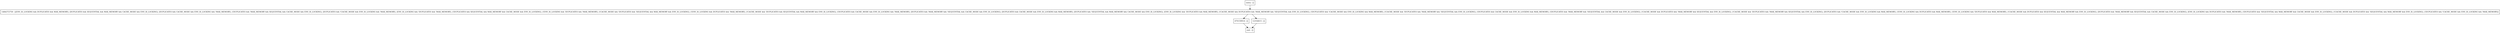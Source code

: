 digraph set {
node [shape=record];
entry [label="entry - []"];
exit [label="exit - []"];
470159914 [label="470159914 - []"];
12354615 [label="12354615 - []"];
1484372759 [label="1484372759 - [(ENV_IS_LOCKING && DUPLICATES && MAX_MEMORY), (DUPLICATES && SEQUENTIAL && MAX_MEMORY && CACHE_MODE && ENV_IS_LOCKING), (DUPLICATES && CACHE_MODE && ENV_IS_LOCKING && !MAX_MEMORY), (!DUPLICATES && !MAX_MEMORY && SEQUENTIAL && CACHE_MODE && ENV_IS_LOCKING), (DUPLICATES && !CACHE_MODE && ENV_IS_LOCKING && !MAX_MEMORY), (ENV_IS_LOCKING && !DUPLICATES && !MAX_MEMORY), (!DUPLICATES && SEQUENTIAL && MAX_MEMORY && CACHE_MODE && ENV_IS_LOCKING), (!ENV_IS_LOCKING && !DUPLICATES && !MAX_MEMORY), (!CACHE_MODE && !DUPLICATES && !SEQUENTIAL && MAX_MEMORY && ENV_IS_LOCKING), (!ENV_IS_LOCKING && DUPLICATES && !MAX_MEMORY), (!CACHE_MODE && !DUPLICATES && SEQUENTIAL && MAX_MEMORY && ENV_IS_LOCKING), (!DUPLICATES && CACHE_MODE && ENV_IS_LOCKING && !MAX_MEMORY), (DUPLICATES && !MAX_MEMORY && !SEQUENTIAL && CACHE_MODE && ENV_IS_LOCKING), (DUPLICATES && CACHE_MODE && ENV_IS_LOCKING && MAX_MEMORY), (DUPLICATES && !SEQUENTIAL && MAX_MEMORY && CACHE_MODE && ENV_IS_LOCKING), (ENV_IS_LOCKING && !DUPLICATES && MAX_MEMORY), (!CACHE_MODE && DUPLICATES && !MAX_MEMORY && !SEQUENTIAL && ENV_IS_LOCKING), (!DUPLICATES && !CACHE_MODE && ENV_IS_LOCKING && MAX_MEMORY), (!CACHE_MODE && !DUPLICATES && !MAX_MEMORY && !SEQUENTIAL && ENV_IS_LOCKING), (!DUPLICATES && CACHE_MODE && ENV_IS_LOCKING && MAX_MEMORY), (!DUPLICATES && !MAX_MEMORY && !SEQUENTIAL && CACHE_MODE && ENV_IS_LOCKING), (!CACHE_MODE && DUPLICATES && !MAX_MEMORY && SEQUENTIAL && ENV_IS_LOCKING), (!CACHE_MODE && !DUPLICATES && !MAX_MEMORY && SEQUENTIAL && ENV_IS_LOCKING), (DUPLICATES && !CACHE_MODE && ENV_IS_LOCKING && MAX_MEMORY), (!ENV_IS_LOCKING && DUPLICATES && MAX_MEMORY), (!ENV_IS_LOCKING && !DUPLICATES && MAX_MEMORY), (!CACHE_MODE && DUPLICATES && SEQUENTIAL && MAX_MEMORY && ENV_IS_LOCKING), (DUPLICATES && !MAX_MEMORY && SEQUENTIAL && CACHE_MODE && ENV_IS_LOCKING), (ENV_IS_LOCKING && DUPLICATES && !MAX_MEMORY), (!DUPLICATES && !SEQUENTIAL && MAX_MEMORY && CACHE_MODE && ENV_IS_LOCKING), (!CACHE_MODE && DUPLICATES && !SEQUENTIAL && MAX_MEMORY && ENV_IS_LOCKING), (!DUPLICATES && !CACHE_MODE && ENV_IS_LOCKING && !MAX_MEMORY)]"];
entry;
exit;
entry -> 1484372759;
470159914 -> exit;
12354615 -> exit;
1484372759 -> 470159914;
1484372759 -> 12354615;
}
